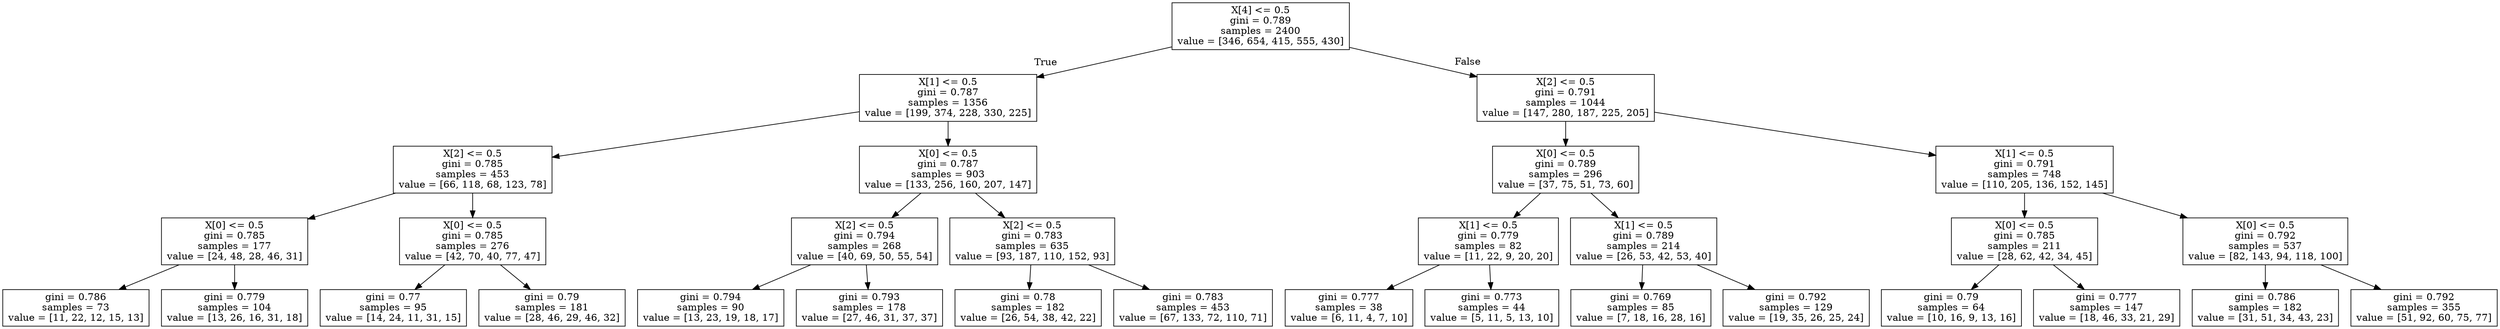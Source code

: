 digraph Tree {
node [shape=box] ;
0 [label="X[4] <= 0.5\ngini = 0.789\nsamples = 2400\nvalue = [346, 654, 415, 555, 430]"] ;
1 [label="X[1] <= 0.5\ngini = 0.787\nsamples = 1356\nvalue = [199, 374, 228, 330, 225]"] ;
0 -> 1 [labeldistance=2.5, labelangle=45, headlabel="True"] ;
2 [label="X[2] <= 0.5\ngini = 0.785\nsamples = 453\nvalue = [66, 118, 68, 123, 78]"] ;
1 -> 2 ;
3 [label="X[0] <= 0.5\ngini = 0.785\nsamples = 177\nvalue = [24, 48, 28, 46, 31]"] ;
2 -> 3 ;
4 [label="gini = 0.786\nsamples = 73\nvalue = [11, 22, 12, 15, 13]"] ;
3 -> 4 ;
5 [label="gini = 0.779\nsamples = 104\nvalue = [13, 26, 16, 31, 18]"] ;
3 -> 5 ;
6 [label="X[0] <= 0.5\ngini = 0.785\nsamples = 276\nvalue = [42, 70, 40, 77, 47]"] ;
2 -> 6 ;
7 [label="gini = 0.77\nsamples = 95\nvalue = [14, 24, 11, 31, 15]"] ;
6 -> 7 ;
8 [label="gini = 0.79\nsamples = 181\nvalue = [28, 46, 29, 46, 32]"] ;
6 -> 8 ;
9 [label="X[0] <= 0.5\ngini = 0.787\nsamples = 903\nvalue = [133, 256, 160, 207, 147]"] ;
1 -> 9 ;
10 [label="X[2] <= 0.5\ngini = 0.794\nsamples = 268\nvalue = [40, 69, 50, 55, 54]"] ;
9 -> 10 ;
11 [label="gini = 0.794\nsamples = 90\nvalue = [13, 23, 19, 18, 17]"] ;
10 -> 11 ;
12 [label="gini = 0.793\nsamples = 178\nvalue = [27, 46, 31, 37, 37]"] ;
10 -> 12 ;
13 [label="X[2] <= 0.5\ngini = 0.783\nsamples = 635\nvalue = [93, 187, 110, 152, 93]"] ;
9 -> 13 ;
14 [label="gini = 0.78\nsamples = 182\nvalue = [26, 54, 38, 42, 22]"] ;
13 -> 14 ;
15 [label="gini = 0.783\nsamples = 453\nvalue = [67, 133, 72, 110, 71]"] ;
13 -> 15 ;
16 [label="X[2] <= 0.5\ngini = 0.791\nsamples = 1044\nvalue = [147, 280, 187, 225, 205]"] ;
0 -> 16 [labeldistance=2.5, labelangle=-45, headlabel="False"] ;
17 [label="X[0] <= 0.5\ngini = 0.789\nsamples = 296\nvalue = [37, 75, 51, 73, 60]"] ;
16 -> 17 ;
18 [label="X[1] <= 0.5\ngini = 0.779\nsamples = 82\nvalue = [11, 22, 9, 20, 20]"] ;
17 -> 18 ;
19 [label="gini = 0.777\nsamples = 38\nvalue = [6, 11, 4, 7, 10]"] ;
18 -> 19 ;
20 [label="gini = 0.773\nsamples = 44\nvalue = [5, 11, 5, 13, 10]"] ;
18 -> 20 ;
21 [label="X[1] <= 0.5\ngini = 0.789\nsamples = 214\nvalue = [26, 53, 42, 53, 40]"] ;
17 -> 21 ;
22 [label="gini = 0.769\nsamples = 85\nvalue = [7, 18, 16, 28, 16]"] ;
21 -> 22 ;
23 [label="gini = 0.792\nsamples = 129\nvalue = [19, 35, 26, 25, 24]"] ;
21 -> 23 ;
24 [label="X[1] <= 0.5\ngini = 0.791\nsamples = 748\nvalue = [110, 205, 136, 152, 145]"] ;
16 -> 24 ;
25 [label="X[0] <= 0.5\ngini = 0.785\nsamples = 211\nvalue = [28, 62, 42, 34, 45]"] ;
24 -> 25 ;
26 [label="gini = 0.79\nsamples = 64\nvalue = [10, 16, 9, 13, 16]"] ;
25 -> 26 ;
27 [label="gini = 0.777\nsamples = 147\nvalue = [18, 46, 33, 21, 29]"] ;
25 -> 27 ;
28 [label="X[0] <= 0.5\ngini = 0.792\nsamples = 537\nvalue = [82, 143, 94, 118, 100]"] ;
24 -> 28 ;
29 [label="gini = 0.786\nsamples = 182\nvalue = [31, 51, 34, 43, 23]"] ;
28 -> 29 ;
30 [label="gini = 0.792\nsamples = 355\nvalue = [51, 92, 60, 75, 77]"] ;
28 -> 30 ;
}